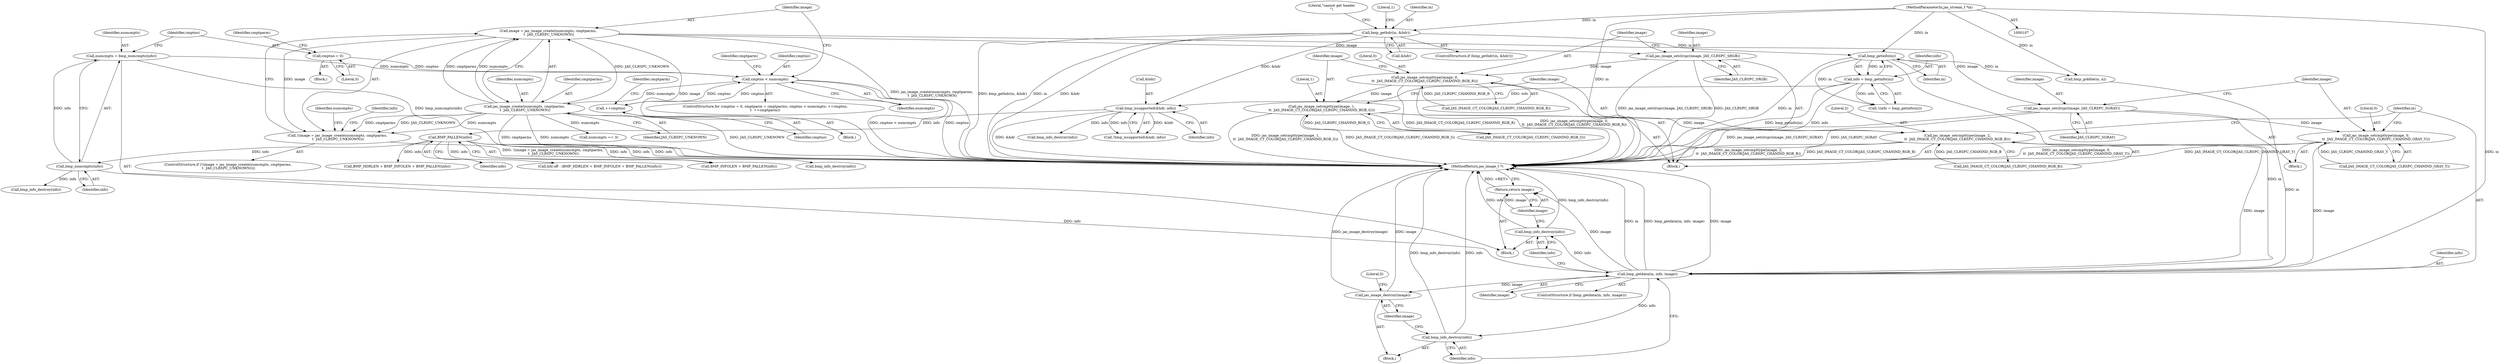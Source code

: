 digraph "1_jasper_5d66894d2313e3f3469f19066e149e08ff076698_0@API" {
"1000333" [label="(Call,image = jas_image_create(numcmpts, cmptparms,\n \t  JAS_CLRSPC_UNKNOWN))"];
"1000335" [label="(Call,jas_image_create(numcmpts, cmptparms,\n \t  JAS_CLRSPC_UNKNOWN))"];
"1000278" [label="(Call,cmptno < numcmpts)"];
"1000272" [label="(Call,cmptno = 0)"];
"1000282" [label="(Call,++cmptno)"];
"1000266" [label="(Call,numcmpts = bmp_numcmpts(info))"];
"1000268" [label="(Call,bmp_numcmpts(info))"];
"1000242" [label="(Call,BMP_PALLEN(info))"];
"1000219" [label="(Call,bmp_issupported(&hdr, info))"];
"1000127" [label="(Call,bmp_gethdr(in, &hdr))"];
"1000108" [label="(MethodParameterIn,jas_stream_t *in)"];
"1000161" [label="(Call,info = bmp_getinfo(in))"];
"1000163" [label="(Call,bmp_getinfo(in))"];
"1000332" [label="(Call,!(image = jas_image_create(numcmpts, cmptparms,\n \t  JAS_CLRSPC_UNKNOWN)))"];
"1000349" [label="(Call,jas_image_setclrspc(image, JAS_CLRSPC_SRGB))"];
"1000352" [label="(Call,jas_image_setcmpttype(image, 0,\n\t\t  JAS_IMAGE_CT_COLOR(JAS_CLRSPC_CHANIND_RGB_R)))"];
"1000357" [label="(Call,jas_image_setcmpttype(image, 1,\n\t\t  JAS_IMAGE_CT_COLOR(JAS_CLRSPC_CHANIND_RGB_G)))"];
"1000362" [label="(Call,jas_image_setcmpttype(image, 2,\n\t\t  JAS_IMAGE_CT_COLOR(JAS_CLRSPC_CHANIND_RGB_B)))"];
"1000378" [label="(Call,bmp_getdata(in, info, image))"];
"1000383" [label="(Call,bmp_info_destroy(info))"];
"1000385" [label="(Call,jas_image_destroy(image))"];
"1000389" [label="(Call,bmp_info_destroy(info))"];
"1000391" [label="(Return,return image;)"];
"1000369" [label="(Call,jas_image_setclrspc(image, JAS_CLRSPC_SGRAY))"];
"1000372" [label="(Call,jas_image_setcmpttype(image, 0,\n\t\t  JAS_IMAGE_CT_COLOR(JAS_CLRSPC_CHANIND_GRAY_Y)))"];
"1000379" [label="(Identifier,in)"];
"1000360" [label="(Call,JAS_IMAGE_CT_COLOR(JAS_CLRSPC_CHANIND_RGB_G))"];
"1000242" [label="(Call,BMP_PALLEN(info))"];
"1000386" [label="(Identifier,image)"];
"1000333" [label="(Call,image = jas_image_create(numcmpts, cmptparms,\n \t  JAS_CLRSPC_UNKNOWN))"];
"1000332" [label="(Call,!(image = jas_image_create(numcmpts, cmptparms,\n \t  JAS_CLRSPC_UNKNOWN)))"];
"1000335" [label="(Call,jas_image_create(numcmpts, cmptparms,\n \t  JAS_CLRSPC_UNKNOWN))"];
"1000285" [label="(Identifier,cmptparm)"];
"1000258" [label="(Call,bmp_gobble(in, n))"];
"1000234" [label="(Call,hdr.off - (BMP_HDRLEN + BMP_INFOLEN + BMP_PALLEN(info)))"];
"1000382" [label="(Block,)"];
"1000364" [label="(Literal,2)"];
"1000163" [label="(Call,bmp_getinfo(in))"];
"1000271" [label="(Block,)"];
"1000346" [label="(Identifier,numcmpts)"];
"1000374" [label="(Literal,0)"];
"1000331" [label="(ControlStructure,if (!(image = jas_image_create(numcmpts, cmptparms,\n \t  JAS_CLRSPC_UNKNOWN))))"];
"1000281" [label="(Block,)"];
"1000373" [label="(Identifier,image)"];
"1000276" [label="(Identifier,cmptparm)"];
"1000362" [label="(Call,jas_image_setcmpttype(image, 2,\n\t\t  JAS_IMAGE_CT_COLOR(JAS_CLRSPC_CHANIND_RGB_B)))"];
"1000341" [label="(Identifier,info)"];
"1000351" [label="(Identifier,JAS_CLRSPC_SRGB)"];
"1000279" [label="(Identifier,cmptno)"];
"1000133" [label="(Literal,\"cannot get header\n\")"];
"1000336" [label="(Identifier,numcmpts)"];
"1000219" [label="(Call,bmp_issupported(&hdr, info))"];
"1000283" [label="(Identifier,cmptno)"];
"1000240" [label="(Call,BMP_INFOLEN + BMP_PALLEN(info))"];
"1000278" [label="(Call,cmptno < numcmpts)"];
"1000393" [label="(MethodReturn,jas_image_t *)"];
"1000222" [label="(Identifier,info)"];
"1000352" [label="(Call,jas_image_setcmpttype(image, 0,\n\t\t  JAS_IMAGE_CT_COLOR(JAS_CLRSPC_CHANIND_RGB_R)))"];
"1000383" [label="(Call,bmp_info_destroy(info))"];
"1000338" [label="(Identifier,JAS_CLRSPC_UNKNOWN)"];
"1000164" [label="(Identifier,in)"];
"1000355" [label="(Call,JAS_IMAGE_CT_COLOR(JAS_CLRSPC_CHANIND_RGB_R))"];
"1000269" [label="(Identifier,info)"];
"1000226" [label="(Call,bmp_info_destroy(info))"];
"1000273" [label="(Identifier,cmptno)"];
"1000388" [label="(Literal,0)"];
"1000359" [label="(Literal,1)"];
"1000108" [label="(MethodParameterIn,jas_stream_t *in)"];
"1000363" [label="(Identifier,image)"];
"1000349" [label="(Call,jas_image_setclrspc(image, JAS_CLRSPC_SRGB))"];
"1000377" [label="(ControlStructure,if (bmp_getdata(in, info, image)))"];
"1000110" [label="(Block,)"];
"1000371" [label="(Identifier,JAS_CLRSPC_SGRAY)"];
"1000262" [label="(Call,bmp_info_destroy(info))"];
"1000368" [label="(Block,)"];
"1000270" [label="(ControlStructure,for (cmptno = 0, cmptparm = cmptparms; cmptno < numcmpts; ++cmptno,\n\t  ++cmptparm))"];
"1000372" [label="(Call,jas_image_setcmpttype(image, 0,\n\t\t  JAS_IMAGE_CT_COLOR(JAS_CLRSPC_CHANIND_GRAY_Y)))"];
"1000161" [label="(Call,info = bmp_getinfo(in))"];
"1000340" [label="(Call,bmp_info_destroy(info))"];
"1000350" [label="(Identifier,image)"];
"1000354" [label="(Literal,0)"];
"1000137" [label="(Literal,1)"];
"1000282" [label="(Call,++cmptno)"];
"1000218" [label="(Call,!bmp_issupported(&hdr, info))"];
"1000162" [label="(Identifier,info)"];
"1000381" [label="(Identifier,image)"];
"1000357" [label="(Call,jas_image_setcmpttype(image, 1,\n\t\t  JAS_IMAGE_CT_COLOR(JAS_CLRSPC_CHANIND_RGB_G)))"];
"1000128" [label="(Identifier,in)"];
"1000358" [label="(Identifier,image)"];
"1000267" [label="(Identifier,numcmpts)"];
"1000274" [label="(Literal,0)"];
"1000238" [label="(Call,BMP_HDRLEN + BMP_INFOLEN + BMP_PALLEN(info))"];
"1000365" [label="(Call,JAS_IMAGE_CT_COLOR(JAS_CLRSPC_CHANIND_RGB_B))"];
"1000272" [label="(Call,cmptno = 0)"];
"1000280" [label="(Identifier,numcmpts)"];
"1000129" [label="(Call,&hdr)"];
"1000160" [label="(Call,!(info = bmp_getinfo(in)))"];
"1000369" [label="(Call,jas_image_setclrspc(image, JAS_CLRSPC_SGRAY))"];
"1000266" [label="(Call,numcmpts = bmp_numcmpts(info))"];
"1000268" [label="(Call,bmp_numcmpts(info))"];
"1000389" [label="(Call,bmp_info_destroy(info))"];
"1000348" [label="(Block,)"];
"1000334" [label="(Identifier,image)"];
"1000353" [label="(Identifier,image)"];
"1000380" [label="(Identifier,info)"];
"1000385" [label="(Call,jas_image_destroy(image))"];
"1000126" [label="(ControlStructure,if (bmp_gethdr(in, &hdr)))"];
"1000243" [label="(Identifier,info)"];
"1000391" [label="(Return,return image;)"];
"1000127" [label="(Call,bmp_gethdr(in, &hdr))"];
"1000378" [label="(Call,bmp_getdata(in, info, image))"];
"1000289" [label="(Identifier,cmptparm)"];
"1000384" [label="(Identifier,info)"];
"1000220" [label="(Call,&hdr)"];
"1000390" [label="(Identifier,info)"];
"1000375" [label="(Call,JAS_IMAGE_CT_COLOR(JAS_CLRSPC_CHANIND_GRAY_Y))"];
"1000337" [label="(Identifier,cmptparms)"];
"1000345" [label="(Call,numcmpts == 3)"];
"1000392" [label="(Identifier,image)"];
"1000370" [label="(Identifier,image)"];
"1000333" -> "1000332"  [label="AST: "];
"1000333" -> "1000335"  [label="CFG: "];
"1000334" -> "1000333"  [label="AST: "];
"1000335" -> "1000333"  [label="AST: "];
"1000332" -> "1000333"  [label="CFG: "];
"1000333" -> "1000393"  [label="DDG: image"];
"1000333" -> "1000393"  [label="DDG: jas_image_create(numcmpts, cmptparms,\n \t  JAS_CLRSPC_UNKNOWN)"];
"1000333" -> "1000332"  [label="DDG: image"];
"1000335" -> "1000333"  [label="DDG: numcmpts"];
"1000335" -> "1000333"  [label="DDG: cmptparms"];
"1000335" -> "1000333"  [label="DDG: JAS_CLRSPC_UNKNOWN"];
"1000333" -> "1000349"  [label="DDG: image"];
"1000333" -> "1000369"  [label="DDG: image"];
"1000335" -> "1000338"  [label="CFG: "];
"1000336" -> "1000335"  [label="AST: "];
"1000337" -> "1000335"  [label="AST: "];
"1000338" -> "1000335"  [label="AST: "];
"1000335" -> "1000393"  [label="DDG: numcmpts"];
"1000335" -> "1000393"  [label="DDG: JAS_CLRSPC_UNKNOWN"];
"1000335" -> "1000393"  [label="DDG: cmptparms"];
"1000335" -> "1000332"  [label="DDG: numcmpts"];
"1000335" -> "1000332"  [label="DDG: cmptparms"];
"1000335" -> "1000332"  [label="DDG: JAS_CLRSPC_UNKNOWN"];
"1000278" -> "1000335"  [label="DDG: numcmpts"];
"1000335" -> "1000345"  [label="DDG: numcmpts"];
"1000278" -> "1000270"  [label="AST: "];
"1000278" -> "1000280"  [label="CFG: "];
"1000279" -> "1000278"  [label="AST: "];
"1000280" -> "1000278"  [label="AST: "];
"1000289" -> "1000278"  [label="CFG: "];
"1000334" -> "1000278"  [label="CFG: "];
"1000278" -> "1000393"  [label="DDG: cmptno < numcmpts"];
"1000278" -> "1000393"  [label="DDG: cmptno"];
"1000272" -> "1000278"  [label="DDG: cmptno"];
"1000282" -> "1000278"  [label="DDG: cmptno"];
"1000266" -> "1000278"  [label="DDG: numcmpts"];
"1000278" -> "1000282"  [label="DDG: cmptno"];
"1000272" -> "1000271"  [label="AST: "];
"1000272" -> "1000274"  [label="CFG: "];
"1000273" -> "1000272"  [label="AST: "];
"1000274" -> "1000272"  [label="AST: "];
"1000276" -> "1000272"  [label="CFG: "];
"1000282" -> "1000281"  [label="AST: "];
"1000282" -> "1000283"  [label="CFG: "];
"1000283" -> "1000282"  [label="AST: "];
"1000285" -> "1000282"  [label="CFG: "];
"1000266" -> "1000110"  [label="AST: "];
"1000266" -> "1000268"  [label="CFG: "];
"1000267" -> "1000266"  [label="AST: "];
"1000268" -> "1000266"  [label="AST: "];
"1000273" -> "1000266"  [label="CFG: "];
"1000266" -> "1000393"  [label="DDG: bmp_numcmpts(info)"];
"1000268" -> "1000266"  [label="DDG: info"];
"1000268" -> "1000269"  [label="CFG: "];
"1000269" -> "1000268"  [label="AST: "];
"1000242" -> "1000268"  [label="DDG: info"];
"1000268" -> "1000340"  [label="DDG: info"];
"1000268" -> "1000378"  [label="DDG: info"];
"1000242" -> "1000240"  [label="AST: "];
"1000242" -> "1000243"  [label="CFG: "];
"1000243" -> "1000242"  [label="AST: "];
"1000240" -> "1000242"  [label="CFG: "];
"1000242" -> "1000393"  [label="DDG: info"];
"1000242" -> "1000234"  [label="DDG: info"];
"1000242" -> "1000238"  [label="DDG: info"];
"1000242" -> "1000240"  [label="DDG: info"];
"1000219" -> "1000242"  [label="DDG: info"];
"1000242" -> "1000262"  [label="DDG: info"];
"1000219" -> "1000218"  [label="AST: "];
"1000219" -> "1000222"  [label="CFG: "];
"1000220" -> "1000219"  [label="AST: "];
"1000222" -> "1000219"  [label="AST: "];
"1000218" -> "1000219"  [label="CFG: "];
"1000219" -> "1000393"  [label="DDG: &hdr"];
"1000219" -> "1000218"  [label="DDG: &hdr"];
"1000219" -> "1000218"  [label="DDG: info"];
"1000127" -> "1000219"  [label="DDG: &hdr"];
"1000161" -> "1000219"  [label="DDG: info"];
"1000219" -> "1000226"  [label="DDG: info"];
"1000127" -> "1000126"  [label="AST: "];
"1000127" -> "1000129"  [label="CFG: "];
"1000128" -> "1000127"  [label="AST: "];
"1000129" -> "1000127"  [label="AST: "];
"1000133" -> "1000127"  [label="CFG: "];
"1000137" -> "1000127"  [label="CFG: "];
"1000127" -> "1000393"  [label="DDG: &hdr"];
"1000127" -> "1000393"  [label="DDG: bmp_gethdr(in, &hdr)"];
"1000127" -> "1000393"  [label="DDG: in"];
"1000108" -> "1000127"  [label="DDG: in"];
"1000127" -> "1000163"  [label="DDG: in"];
"1000108" -> "1000107"  [label="AST: "];
"1000108" -> "1000393"  [label="DDG: in"];
"1000108" -> "1000163"  [label="DDG: in"];
"1000108" -> "1000258"  [label="DDG: in"];
"1000108" -> "1000378"  [label="DDG: in"];
"1000161" -> "1000160"  [label="AST: "];
"1000161" -> "1000163"  [label="CFG: "];
"1000162" -> "1000161"  [label="AST: "];
"1000163" -> "1000161"  [label="AST: "];
"1000160" -> "1000161"  [label="CFG: "];
"1000161" -> "1000393"  [label="DDG: bmp_getinfo(in)"];
"1000161" -> "1000393"  [label="DDG: info"];
"1000161" -> "1000160"  [label="DDG: info"];
"1000163" -> "1000161"  [label="DDG: in"];
"1000163" -> "1000164"  [label="CFG: "];
"1000164" -> "1000163"  [label="AST: "];
"1000163" -> "1000393"  [label="DDG: in"];
"1000163" -> "1000160"  [label="DDG: in"];
"1000163" -> "1000258"  [label="DDG: in"];
"1000163" -> "1000378"  [label="DDG: in"];
"1000332" -> "1000331"  [label="AST: "];
"1000341" -> "1000332"  [label="CFG: "];
"1000346" -> "1000332"  [label="CFG: "];
"1000332" -> "1000393"  [label="DDG: !(image = jas_image_create(numcmpts, cmptparms,\n \t  JAS_CLRSPC_UNKNOWN))"];
"1000349" -> "1000348"  [label="AST: "];
"1000349" -> "1000351"  [label="CFG: "];
"1000350" -> "1000349"  [label="AST: "];
"1000351" -> "1000349"  [label="AST: "];
"1000353" -> "1000349"  [label="CFG: "];
"1000349" -> "1000393"  [label="DDG: jas_image_setclrspc(image, JAS_CLRSPC_SRGB)"];
"1000349" -> "1000393"  [label="DDG: JAS_CLRSPC_SRGB"];
"1000349" -> "1000352"  [label="DDG: image"];
"1000352" -> "1000348"  [label="AST: "];
"1000352" -> "1000355"  [label="CFG: "];
"1000353" -> "1000352"  [label="AST: "];
"1000354" -> "1000352"  [label="AST: "];
"1000355" -> "1000352"  [label="AST: "];
"1000358" -> "1000352"  [label="CFG: "];
"1000352" -> "1000393"  [label="DDG: jas_image_setcmpttype(image, 0,\n\t\t  JAS_IMAGE_CT_COLOR(JAS_CLRSPC_CHANIND_RGB_R))"];
"1000352" -> "1000393"  [label="DDG: JAS_IMAGE_CT_COLOR(JAS_CLRSPC_CHANIND_RGB_R)"];
"1000355" -> "1000352"  [label="DDG: JAS_CLRSPC_CHANIND_RGB_R"];
"1000352" -> "1000357"  [label="DDG: image"];
"1000357" -> "1000348"  [label="AST: "];
"1000357" -> "1000360"  [label="CFG: "];
"1000358" -> "1000357"  [label="AST: "];
"1000359" -> "1000357"  [label="AST: "];
"1000360" -> "1000357"  [label="AST: "];
"1000363" -> "1000357"  [label="CFG: "];
"1000357" -> "1000393"  [label="DDG: jas_image_setcmpttype(image, 1,\n\t\t  JAS_IMAGE_CT_COLOR(JAS_CLRSPC_CHANIND_RGB_G))"];
"1000357" -> "1000393"  [label="DDG: JAS_IMAGE_CT_COLOR(JAS_CLRSPC_CHANIND_RGB_G)"];
"1000360" -> "1000357"  [label="DDG: JAS_CLRSPC_CHANIND_RGB_G"];
"1000357" -> "1000362"  [label="DDG: image"];
"1000362" -> "1000348"  [label="AST: "];
"1000362" -> "1000365"  [label="CFG: "];
"1000363" -> "1000362"  [label="AST: "];
"1000364" -> "1000362"  [label="AST: "];
"1000365" -> "1000362"  [label="AST: "];
"1000379" -> "1000362"  [label="CFG: "];
"1000362" -> "1000393"  [label="DDG: JAS_IMAGE_CT_COLOR(JAS_CLRSPC_CHANIND_RGB_B)"];
"1000362" -> "1000393"  [label="DDG: jas_image_setcmpttype(image, 2,\n\t\t  JAS_IMAGE_CT_COLOR(JAS_CLRSPC_CHANIND_RGB_B))"];
"1000365" -> "1000362"  [label="DDG: JAS_CLRSPC_CHANIND_RGB_B"];
"1000362" -> "1000378"  [label="DDG: image"];
"1000378" -> "1000377"  [label="AST: "];
"1000378" -> "1000381"  [label="CFG: "];
"1000379" -> "1000378"  [label="AST: "];
"1000380" -> "1000378"  [label="AST: "];
"1000381" -> "1000378"  [label="AST: "];
"1000384" -> "1000378"  [label="CFG: "];
"1000390" -> "1000378"  [label="CFG: "];
"1000378" -> "1000393"  [label="DDG: in"];
"1000378" -> "1000393"  [label="DDG: bmp_getdata(in, info, image)"];
"1000378" -> "1000393"  [label="DDG: image"];
"1000258" -> "1000378"  [label="DDG: in"];
"1000372" -> "1000378"  [label="DDG: image"];
"1000378" -> "1000383"  [label="DDG: info"];
"1000378" -> "1000385"  [label="DDG: image"];
"1000378" -> "1000389"  [label="DDG: info"];
"1000378" -> "1000391"  [label="DDG: image"];
"1000383" -> "1000382"  [label="AST: "];
"1000383" -> "1000384"  [label="CFG: "];
"1000384" -> "1000383"  [label="AST: "];
"1000386" -> "1000383"  [label="CFG: "];
"1000383" -> "1000393"  [label="DDG: bmp_info_destroy(info)"];
"1000383" -> "1000393"  [label="DDG: info"];
"1000385" -> "1000382"  [label="AST: "];
"1000385" -> "1000386"  [label="CFG: "];
"1000386" -> "1000385"  [label="AST: "];
"1000388" -> "1000385"  [label="CFG: "];
"1000385" -> "1000393"  [label="DDG: image"];
"1000385" -> "1000393"  [label="DDG: jas_image_destroy(image)"];
"1000389" -> "1000110"  [label="AST: "];
"1000389" -> "1000390"  [label="CFG: "];
"1000390" -> "1000389"  [label="AST: "];
"1000392" -> "1000389"  [label="CFG: "];
"1000389" -> "1000393"  [label="DDG: bmp_info_destroy(info)"];
"1000389" -> "1000393"  [label="DDG: info"];
"1000391" -> "1000110"  [label="AST: "];
"1000391" -> "1000392"  [label="CFG: "];
"1000392" -> "1000391"  [label="AST: "];
"1000393" -> "1000391"  [label="CFG: "];
"1000391" -> "1000393"  [label="DDG: <RET>"];
"1000392" -> "1000391"  [label="DDG: image"];
"1000369" -> "1000368"  [label="AST: "];
"1000369" -> "1000371"  [label="CFG: "];
"1000370" -> "1000369"  [label="AST: "];
"1000371" -> "1000369"  [label="AST: "];
"1000373" -> "1000369"  [label="CFG: "];
"1000369" -> "1000393"  [label="DDG: jas_image_setclrspc(image, JAS_CLRSPC_SGRAY)"];
"1000369" -> "1000393"  [label="DDG: JAS_CLRSPC_SGRAY"];
"1000369" -> "1000372"  [label="DDG: image"];
"1000372" -> "1000368"  [label="AST: "];
"1000372" -> "1000375"  [label="CFG: "];
"1000373" -> "1000372"  [label="AST: "];
"1000374" -> "1000372"  [label="AST: "];
"1000375" -> "1000372"  [label="AST: "];
"1000379" -> "1000372"  [label="CFG: "];
"1000372" -> "1000393"  [label="DDG: jas_image_setcmpttype(image, 0,\n\t\t  JAS_IMAGE_CT_COLOR(JAS_CLRSPC_CHANIND_GRAY_Y))"];
"1000372" -> "1000393"  [label="DDG: JAS_IMAGE_CT_COLOR(JAS_CLRSPC_CHANIND_GRAY_Y)"];
"1000375" -> "1000372"  [label="DDG: JAS_CLRSPC_CHANIND_GRAY_Y"];
}
